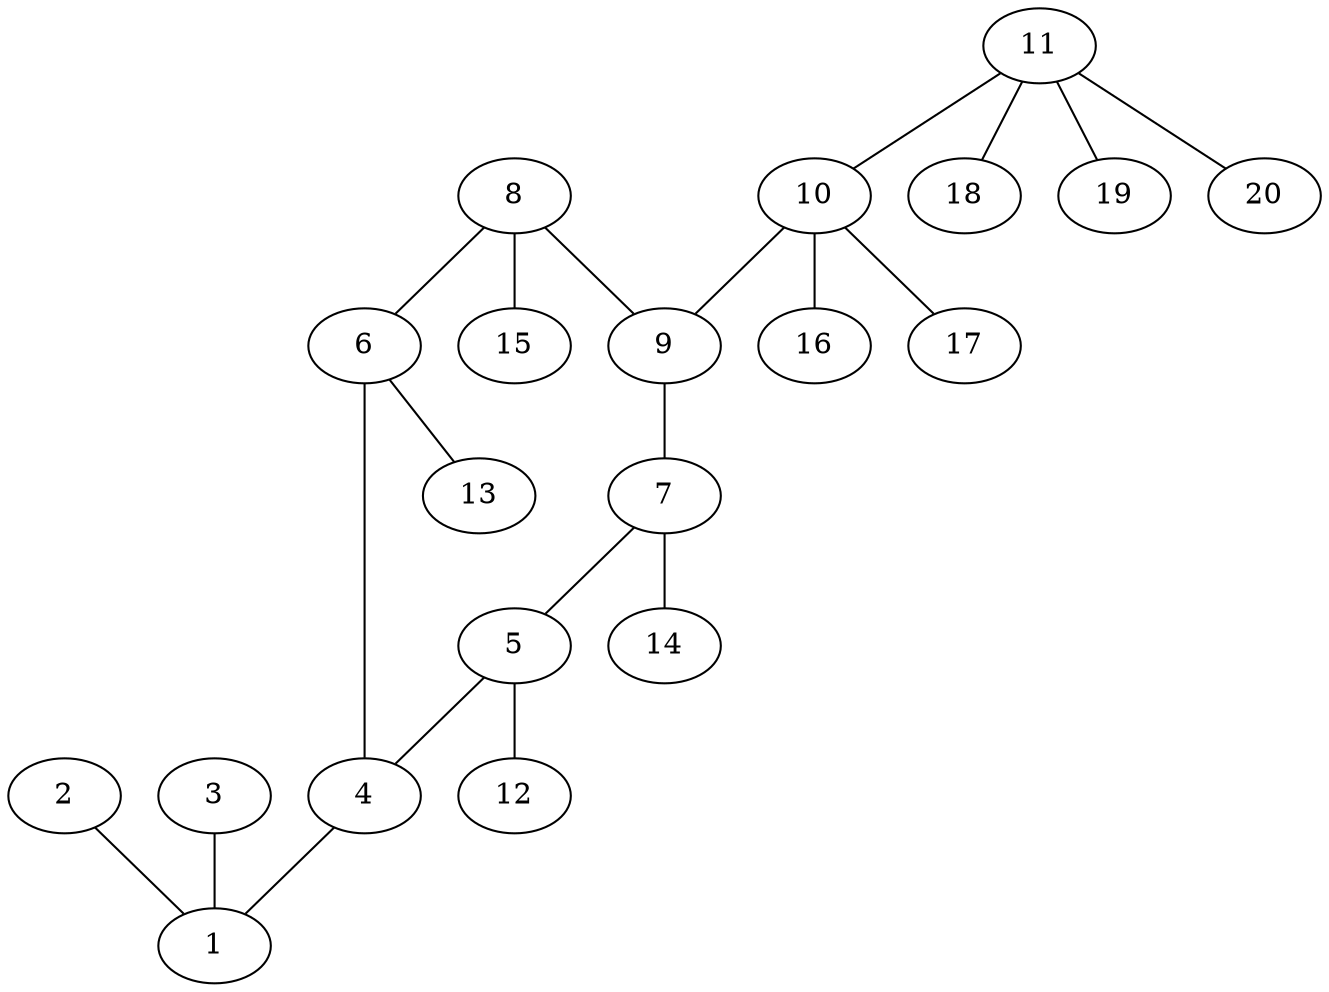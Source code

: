 graph molecule_3968 {
	1	 [chem=N];
	2	 [chem=O];
	2 -- 1	 [valence=1];
	3	 [chem=O];
	3 -- 1	 [valence=2];
	4	 [chem=C];
	4 -- 1	 [valence=1];
	5	 [chem=C];
	5 -- 4	 [valence=2];
	12	 [chem=H];
	5 -- 12	 [valence=1];
	6	 [chem=C];
	6 -- 4	 [valence=1];
	13	 [chem=H];
	6 -- 13	 [valence=1];
	7	 [chem=C];
	7 -- 5	 [valence=1];
	14	 [chem=H];
	7 -- 14	 [valence=1];
	8	 [chem=C];
	8 -- 6	 [valence=2];
	9	 [chem=C];
	8 -- 9	 [valence=1];
	15	 [chem=H];
	8 -- 15	 [valence=1];
	9 -- 7	 [valence=2];
	10	 [chem=C];
	10 -- 9	 [valence=1];
	16	 [chem=H];
	10 -- 16	 [valence=1];
	17	 [chem=H];
	10 -- 17	 [valence=1];
	11	 [chem=C];
	11 -- 10	 [valence=1];
	18	 [chem=H];
	11 -- 18	 [valence=1];
	19	 [chem=H];
	11 -- 19	 [valence=1];
	20	 [chem=H];
	11 -- 20	 [valence=1];
}
